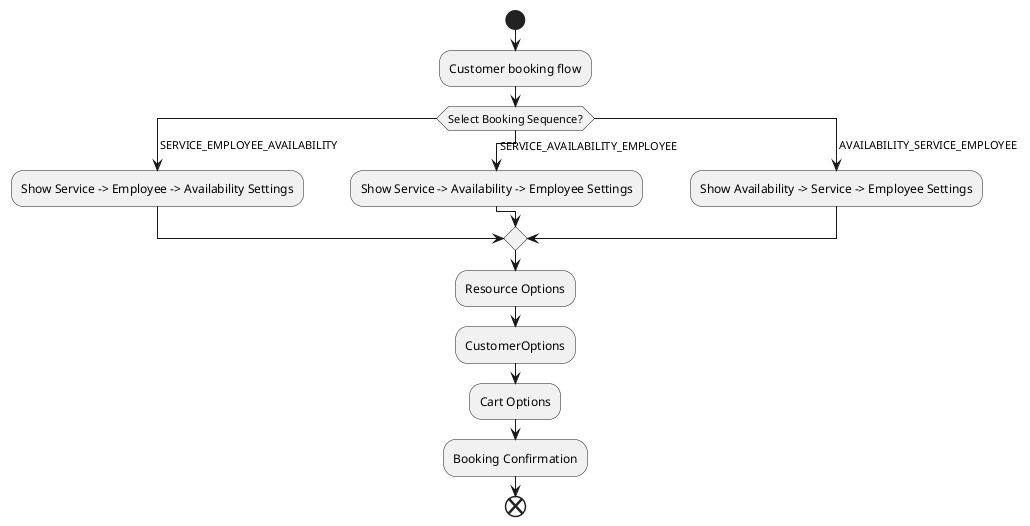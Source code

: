 @startuml customerBookingFlowSetting

start

:Customer booking flow;

switch (Select Booking Sequence?)
case ( SERVICE_EMPLOYEE_AVAILABILITY )
  :Show Service -> Employee -> Availability Settings;
case ( SERVICE_AVAILABILITY_EMPLOYEE ) 
  :Show Service -> Availability -> Employee Settings;
case ( AVAILABILITY_SERVICE_EMPLOYEE )
  :Show Availability -> Service -> Employee Settings;
endswitch

:Resource Options;

:CustomerOptions;

:Cart Options;

:Booking Confirmation;

end


@enduml